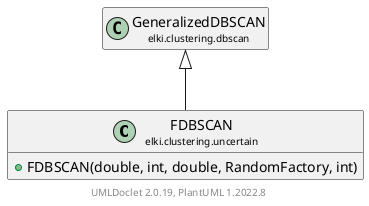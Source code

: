 @startuml
    remove .*\.(Instance|Par|Parameterizer|Factory)$
    set namespaceSeparator none
    hide empty fields
    hide empty methods

    class "<size:14>FDBSCAN\n<size:10>elki.clustering.uncertain" as elki.clustering.uncertain.FDBSCAN [[FDBSCAN.html]] {
        +FDBSCAN(double, int, double, RandomFactory, int)
    }

    class "<size:14>GeneralizedDBSCAN\n<size:10>elki.clustering.dbscan" as elki.clustering.dbscan.GeneralizedDBSCAN [[../dbscan/GeneralizedDBSCAN.html]]
    class "<size:14>FDBSCAN.Par\n<size:10>elki.clustering.uncertain" as elki.clustering.uncertain.FDBSCAN.Par [[FDBSCAN.Par.html]]

    elki.clustering.dbscan.GeneralizedDBSCAN <|-- elki.clustering.uncertain.FDBSCAN
    elki.clustering.uncertain.FDBSCAN +-- elki.clustering.uncertain.FDBSCAN.Par

    center footer UMLDoclet 2.0.19, PlantUML 1.2022.8
@enduml
